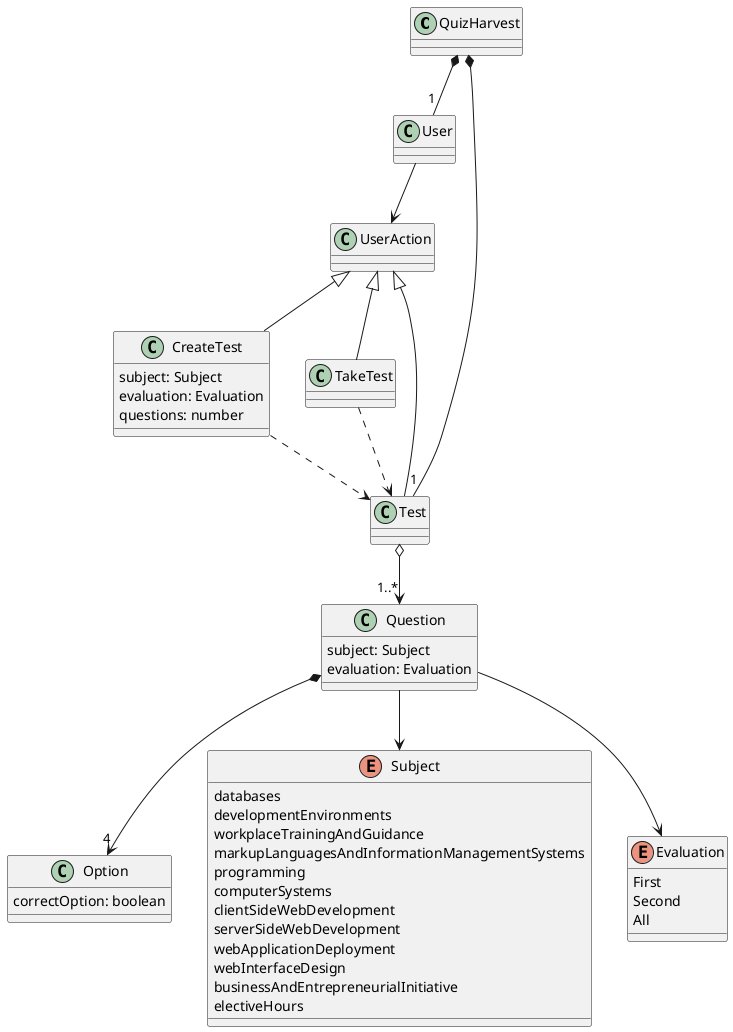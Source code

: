 @startuml

class QuizHarvest

class User
class UserAction
class CreateTest{
  subject: Subject
  evaluation: Evaluation
  questions: number
}
class TakeTest

class Test
class Question {
  subject: Subject
  evaluation: Evaluation
}
class Option {
  correctOption: boolean
}

enum Subject{
  databases
  developmentEnvironments
  workplaceTrainingAndGuidance
  markupLanguagesAndInformationManagementSystems
  programming
  computerSystems
  clientSideWebDevelopment
  serverSideWebDevelopment
  webApplicationDeployment
  webInterfaceDesign
  businessAndEntrepreneurialInitiative
  electiveHours
}
enum Evaluation{
  First
  Second
  All
}

QuizHarvest *-- "1" User
QuizHarvest *-- "1" Test

User --> UserAction
UserAction <|-- CreateTest
UserAction <|-- TakeTest
UserAction <|-- Test
CreateTest ..> Test
TakeTest ..> Test

Test o--> "1..*" Question
Question *--> "4" Option
Question --> Subject
Question --> Evaluation

@enduml
